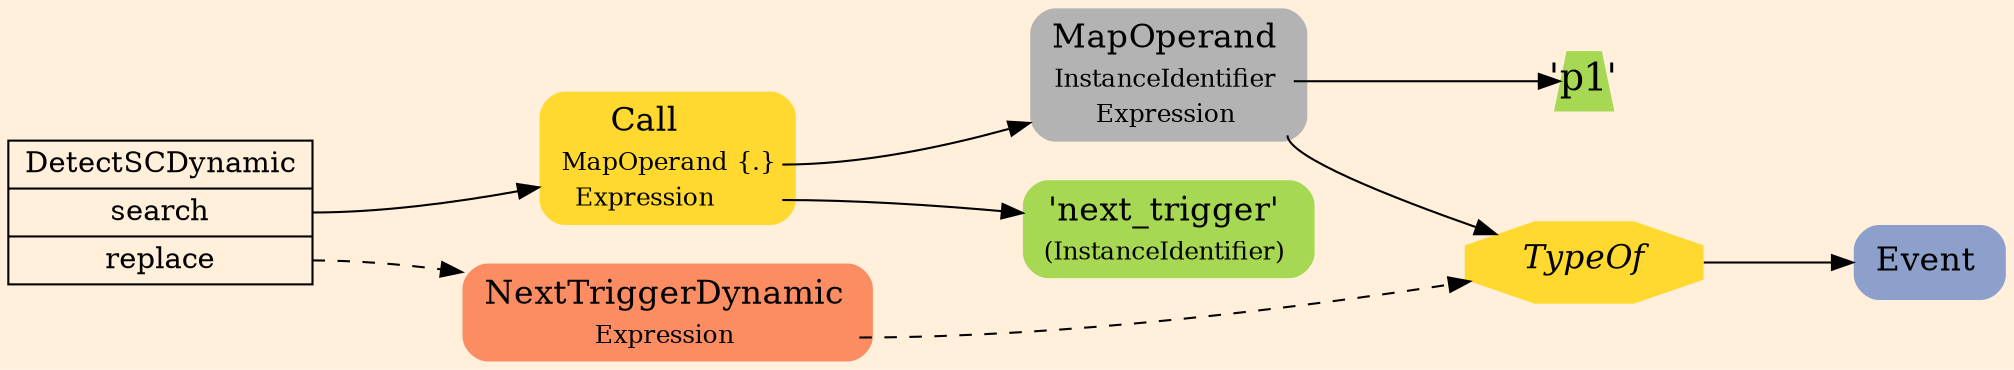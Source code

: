 digraph Inferno {
graph [
rankdir = "LR"
ranksep = 1.0
size = "14,20"
bgcolor = antiquewhite1
];
node [
];
"/CR#P6-0" [
shape = "record"
fillcolor = "transparent"
label = "<fixed> DetectSCDynamic | <port0> search | <port1> replace"
style = "filled"
fontsize = "14"
fillcolor = antiquewhite1
];
"/#B-2-48" [
shape = "plaintext"
fillcolor = "/set28/6"
label = <<TABLE BORDER="0" CELLBORDER="0" CELLSPACING="0">
 <TR>
  <TD><FONT POINT-SIZE="16.0">Call</FONT></TD>
  <TD></TD>
 </TR>
 <TR>
  <TD>MapOperand</TD>
  <TD PORT="port0">{.}</TD>
 </TR>
 <TR>
  <TD>Expression</TD>
  <TD PORT="port1"></TD>
 </TR>
</TABLE>>
style = "rounded,filled"
fontsize = "12"
];
"/#B-2-49" [
shape = "plaintext"
fillcolor = "/set28/8"
label = <<TABLE BORDER="0" CELLBORDER="0" CELLSPACING="0">
 <TR>
  <TD><FONT POINT-SIZE="16.0">MapOperand</FONT></TD>
  <TD></TD>
 </TR>
 <TR>
  <TD>InstanceIdentifier</TD>
  <TD PORT="port0"></TD>
 </TR>
 <TR>
  <TD>Expression</TD>
  <TD PORT="port1"></TD>
 </TR>
</TABLE>>
style = "rounded,filled"
fontsize = "12"
];
"/#B-2-51" [
shape = "trapezium"
fillcolor = "/set28/5"
label = <'p1'>
style = "filled"
fontsize = "18"
penwidth = 0.0
fixedsize = true
width = 0.4
height = 0.4
];
"/#B-2-52" [
shape = "octagon"
fillcolor = "/set28/6"
label = <<I>TypeOf</I>>
style = "filled"
fontsize = "16"
penwidth = 0.0
];
"/#B-2-53" [
shape = "plaintext"
fillcolor = "/set28/3"
label = <<TABLE BORDER="0" CELLBORDER="0" CELLSPACING="0">
 <TR>
  <TD><FONT POINT-SIZE="16.0">Event</FONT></TD>
  <TD></TD>
 </TR>
</TABLE>>
style = "rounded,filled"
fontsize = "12"
];
"/#B-2-50" [
shape = "plaintext"
fillcolor = "/set28/5"
label = <<TABLE BORDER="0" CELLBORDER="0" CELLSPACING="0">
 <TR>
  <TD><FONT POINT-SIZE="16.0">'next_trigger'</FONT></TD>
  <TD></TD>
 </TR>
 <TR>
  <TD>(InstanceIdentifier)</TD>
  <TD PORT="port0"></TD>
 </TR>
</TABLE>>
style = "rounded,filled"
fontsize = "12"
];
"/#B-2-47" [
shape = "plaintext"
fillcolor = "/set28/2"
label = <<TABLE BORDER="0" CELLBORDER="0" CELLSPACING="0">
 <TR>
  <TD><FONT POINT-SIZE="16.0">NextTriggerDynamic</FONT></TD>
  <TD></TD>
 </TR>
 <TR>
  <TD>Expression</TD>
  <TD PORT="port0"></TD>
 </TR>
</TABLE>>
style = "rounded,filled"
fontsize = "12"
];
"/CR#P6-0":port0 -> "/#B-2-48" [style="solid"
];
"/CR#P6-0":port1 -> "/#B-2-47" [style="dashed"
];
"/#B-2-48":port0 -> "/#B-2-49" [style="solid"
];
"/#B-2-48":port1 -> "/#B-2-50" [style="solid"
];
"/#B-2-49":port0 -> "/#B-2-51" [style="solid"
];
"/#B-2-49":port1 -> "/#B-2-52" [style="solid"
];
"/#B-2-52" -> "/#B-2-53" [style="solid"
];
"/#B-2-47":port0 -> "/#B-2-52" [style="dashed"
];
}
